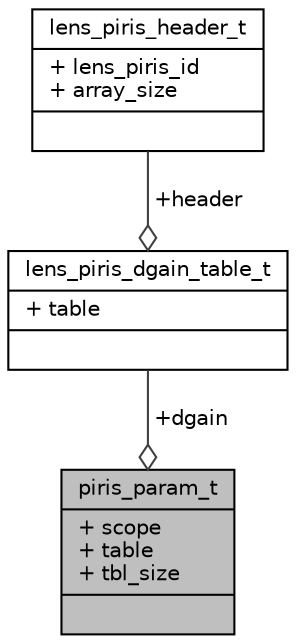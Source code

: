 digraph "piris_param_t"
{
 // INTERACTIVE_SVG=YES
 // LATEX_PDF_SIZE
  bgcolor="transparent";
  edge [fontname="Helvetica",fontsize="10",labelfontname="Helvetica",labelfontsize="10"];
  node [fontname="Helvetica",fontsize="10",shape=record];
  Node1 [label="{piris_param_t\n|+ scope\l+ table\l+ tbl_size\l|}",height=0.2,width=0.4,color="black", fillcolor="grey75", style="filled", fontcolor="black",tooltip="Description of PIRIS parameters."];
  Node2 -> Node1 [color="grey25",fontsize="10",style="solid",label=" +dgain" ,arrowhead="odiamond",fontname="Helvetica"];
  Node2 [label="{lens_piris_dgain_table_t\n|+ table\l|}",height=0.2,width=0.4,color="black",URL="$d0/d78/structlens__piris__dgain__table__t.html",tooltip=" "];
  Node3 -> Node2 [color="grey25",fontsize="10",style="solid",label=" +header" ,arrowhead="odiamond",fontname="Helvetica"];
  Node3 [label="{lens_piris_header_t\n|+ lens_piris_id\l+ array_size\l|}",height=0.2,width=0.4,color="black",URL="$d6/dda/structlens__piris__header__t.html",tooltip=" "];
}
